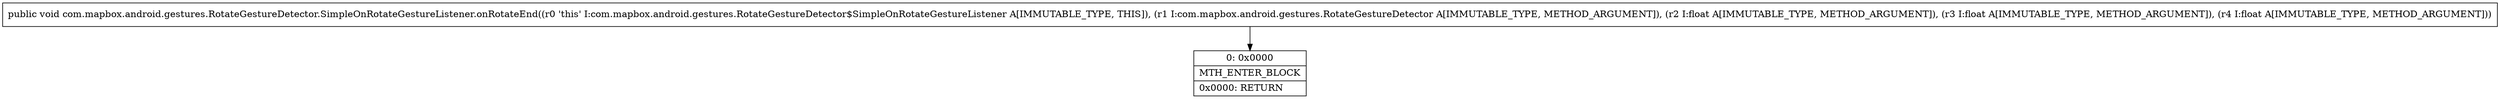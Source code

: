 digraph "CFG forcom.mapbox.android.gestures.RotateGestureDetector.SimpleOnRotateGestureListener.onRotateEnd(Lcom\/mapbox\/android\/gestures\/RotateGestureDetector;FFF)V" {
Node_0 [shape=record,label="{0\:\ 0x0000|MTH_ENTER_BLOCK\l|0x0000: RETURN   \l}"];
MethodNode[shape=record,label="{public void com.mapbox.android.gestures.RotateGestureDetector.SimpleOnRotateGestureListener.onRotateEnd((r0 'this' I:com.mapbox.android.gestures.RotateGestureDetector$SimpleOnRotateGestureListener A[IMMUTABLE_TYPE, THIS]), (r1 I:com.mapbox.android.gestures.RotateGestureDetector A[IMMUTABLE_TYPE, METHOD_ARGUMENT]), (r2 I:float A[IMMUTABLE_TYPE, METHOD_ARGUMENT]), (r3 I:float A[IMMUTABLE_TYPE, METHOD_ARGUMENT]), (r4 I:float A[IMMUTABLE_TYPE, METHOD_ARGUMENT])) }"];
MethodNode -> Node_0;
}

